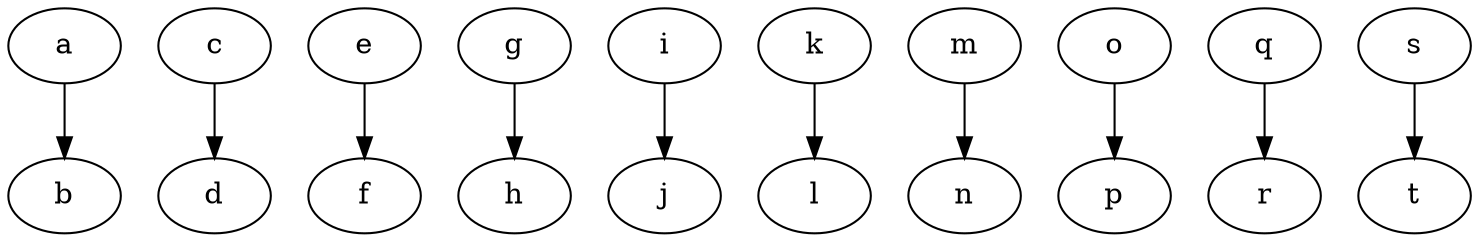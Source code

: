 digraph "graph" {
    a         [Weight=2];
    b         [Weight=3];
    a -> b    [Weight=4];
    c         [Weight=10];
    d         [Weight=4];
    c -> d    [Weight=12];
    e         [Weight=5];
    f         [Weight=2];
    e -> f    [Weight=1];
    g         [Weight=12];
    h         [Weight=25];
    g -> h    [Weight=5];
    i         [Weight=33];
    j         [Weight=2];
    i -> j    [Weight=23];
    k         [Weight=5];
    l         [Weight=1];
    k -> l    [Weight=5];
    m         [Weight=1];
    n         [Weight=23];
    m -> n    [Weight=12];
    o         [Weight=3];
    p         [Weight=1];
    o -> p    [Weight=8];
    q         [Weight=3];
    r         [Weight=8];
    q -> r    [Weight=4];
    s         [Weight=3];
    t         [Weight=3];
    s -> t    [Weight=1];
}